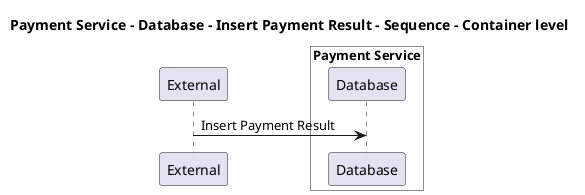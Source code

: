 @startuml

title Payment Service - Database - Insert Payment Result - Sequence - Container level

participant "External" as C4InterFlow.SoftwareSystems.ExternalSystem

box "Payment Service" #White
    participant "Database" as ECommercePlatform.SoftwareSystems.PaymentService.Containers.Database
end box


C4InterFlow.SoftwareSystems.ExternalSystem -> ECommercePlatform.SoftwareSystems.PaymentService.Containers.Database : Insert Payment Result


@enduml
